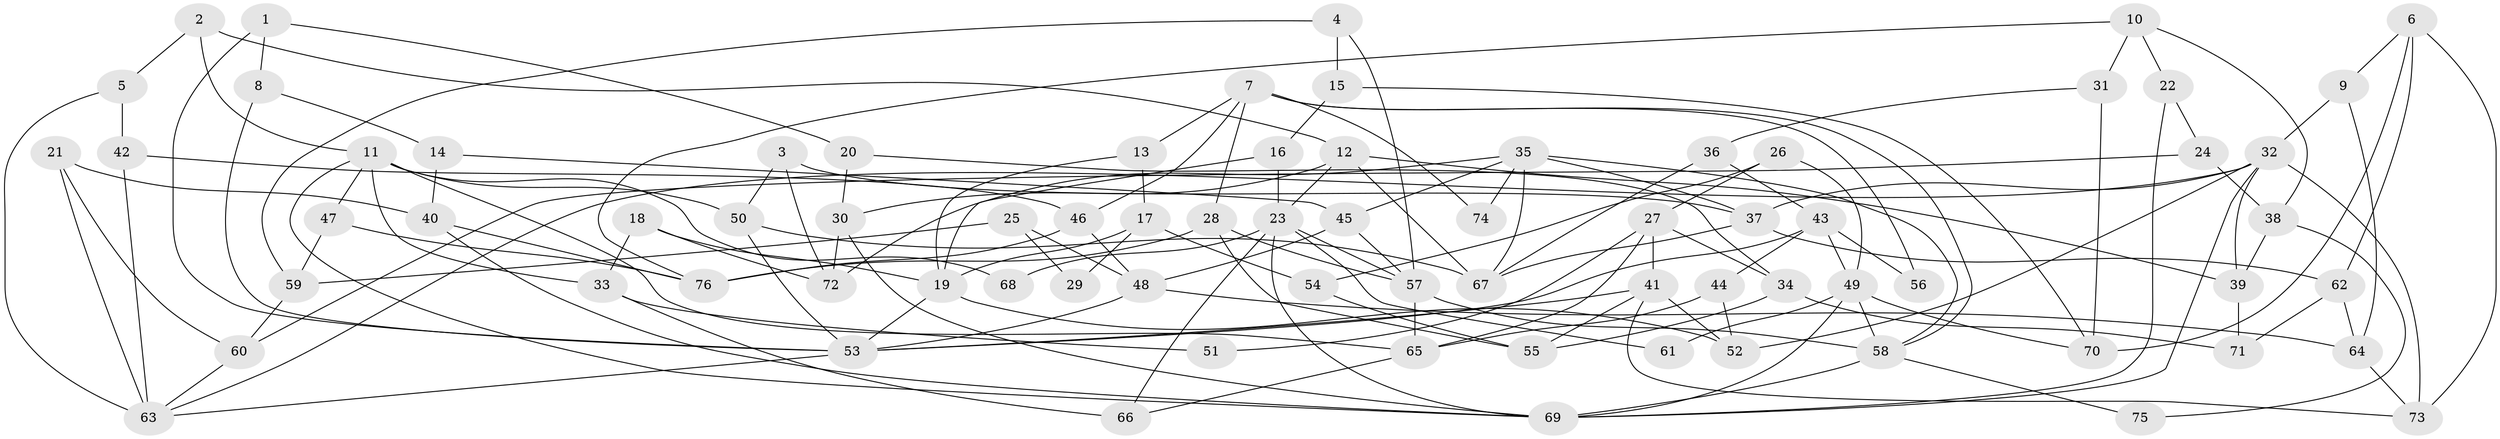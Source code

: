 // Generated by graph-tools (version 1.1) at 2025/50/03/09/25 03:50:13]
// undirected, 76 vertices, 152 edges
graph export_dot {
graph [start="1"]
  node [color=gray90,style=filled];
  1;
  2;
  3;
  4;
  5;
  6;
  7;
  8;
  9;
  10;
  11;
  12;
  13;
  14;
  15;
  16;
  17;
  18;
  19;
  20;
  21;
  22;
  23;
  24;
  25;
  26;
  27;
  28;
  29;
  30;
  31;
  32;
  33;
  34;
  35;
  36;
  37;
  38;
  39;
  40;
  41;
  42;
  43;
  44;
  45;
  46;
  47;
  48;
  49;
  50;
  51;
  52;
  53;
  54;
  55;
  56;
  57;
  58;
  59;
  60;
  61;
  62;
  63;
  64;
  65;
  66;
  67;
  68;
  69;
  70;
  71;
  72;
  73;
  74;
  75;
  76;
  1 -- 53;
  1 -- 20;
  1 -- 8;
  2 -- 12;
  2 -- 11;
  2 -- 5;
  3 -- 72;
  3 -- 37;
  3 -- 50;
  4 -- 57;
  4 -- 15;
  4 -- 59;
  5 -- 42;
  5 -- 63;
  6 -- 70;
  6 -- 9;
  6 -- 62;
  6 -- 73;
  7 -- 28;
  7 -- 58;
  7 -- 13;
  7 -- 46;
  7 -- 56;
  7 -- 74;
  8 -- 53;
  8 -- 14;
  9 -- 64;
  9 -- 32;
  10 -- 38;
  10 -- 76;
  10 -- 22;
  10 -- 31;
  11 -- 50;
  11 -- 65;
  11 -- 33;
  11 -- 47;
  11 -- 68;
  11 -- 69;
  12 -- 67;
  12 -- 39;
  12 -- 23;
  12 -- 30;
  13 -- 19;
  13 -- 17;
  14 -- 40;
  14 -- 45;
  15 -- 70;
  15 -- 16;
  16 -- 19;
  16 -- 23;
  17 -- 54;
  17 -- 19;
  17 -- 29;
  18 -- 72;
  18 -- 19;
  18 -- 33;
  19 -- 53;
  19 -- 52;
  20 -- 34;
  20 -- 30;
  21 -- 63;
  21 -- 60;
  21 -- 40;
  22 -- 69;
  22 -- 24;
  23 -- 69;
  23 -- 57;
  23 -- 61;
  23 -- 66;
  23 -- 68;
  24 -- 60;
  24 -- 38;
  25 -- 59;
  25 -- 48;
  25 -- 29;
  26 -- 27;
  26 -- 49;
  26 -- 54;
  27 -- 41;
  27 -- 65;
  27 -- 34;
  27 -- 51;
  28 -- 76;
  28 -- 57;
  28 -- 55;
  30 -- 69;
  30 -- 72;
  31 -- 36;
  31 -- 70;
  32 -- 63;
  32 -- 69;
  32 -- 37;
  32 -- 39;
  32 -- 52;
  32 -- 73;
  33 -- 51;
  33 -- 66;
  34 -- 55;
  34 -- 71;
  35 -- 67;
  35 -- 45;
  35 -- 37;
  35 -- 58;
  35 -- 72;
  35 -- 74;
  36 -- 43;
  36 -- 67;
  37 -- 62;
  37 -- 67;
  38 -- 39;
  38 -- 75;
  39 -- 71;
  40 -- 69;
  40 -- 76;
  41 -- 52;
  41 -- 73;
  41 -- 53;
  41 -- 55;
  42 -- 63;
  42 -- 46;
  43 -- 53;
  43 -- 44;
  43 -- 49;
  43 -- 56;
  44 -- 52;
  44 -- 65;
  45 -- 57;
  45 -- 48;
  46 -- 48;
  46 -- 76;
  47 -- 76;
  47 -- 59;
  48 -- 64;
  48 -- 53;
  49 -- 58;
  49 -- 61;
  49 -- 69;
  49 -- 70;
  50 -- 53;
  50 -- 67;
  53 -- 63;
  54 -- 55;
  57 -- 58;
  57 -- 65;
  58 -- 69;
  58 -- 75;
  59 -- 60;
  60 -- 63;
  62 -- 64;
  62 -- 71;
  64 -- 73;
  65 -- 66;
}
